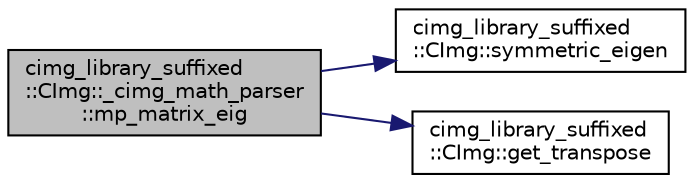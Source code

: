 digraph "cimg_library_suffixed::CImg::_cimg_math_parser::mp_matrix_eig"
{
  edge [fontname="Helvetica",fontsize="10",labelfontname="Helvetica",labelfontsize="10"];
  node [fontname="Helvetica",fontsize="10",shape=record];
  rankdir="LR";
  Node847 [label="cimg_library_suffixed\l::CImg::_cimg_math_parser\l::mp_matrix_eig",height=0.2,width=0.4,color="black", fillcolor="grey75", style="filled", fontcolor="black"];
  Node847 -> Node848 [color="midnightblue",fontsize="10",style="solid",fontname="Helvetica"];
  Node848 [label="cimg_library_suffixed\l::CImg::symmetric_eigen",height=0.2,width=0.4,color="black", fillcolor="white", style="filled",URL="$structcimg__library__suffixed_1_1_c_img.html#a53284105886c5eb684b26e7dba5ede66",tooltip="Compute eigenvalues and eigenvectors of the instance image, viewed as a symmetric matrix..."];
  Node847 -> Node849 [color="midnightblue",fontsize="10",style="solid",fontname="Helvetica"];
  Node849 [label="cimg_library_suffixed\l::CImg::get_transpose",height=0.2,width=0.4,color="black", fillcolor="white", style="filled",URL="$structcimg__library__suffixed_1_1_c_img.html#a2b3d9ccf339d46f21ea41319082dd155",tooltip="Transpose the image, viewed as a matrix . "];
}
